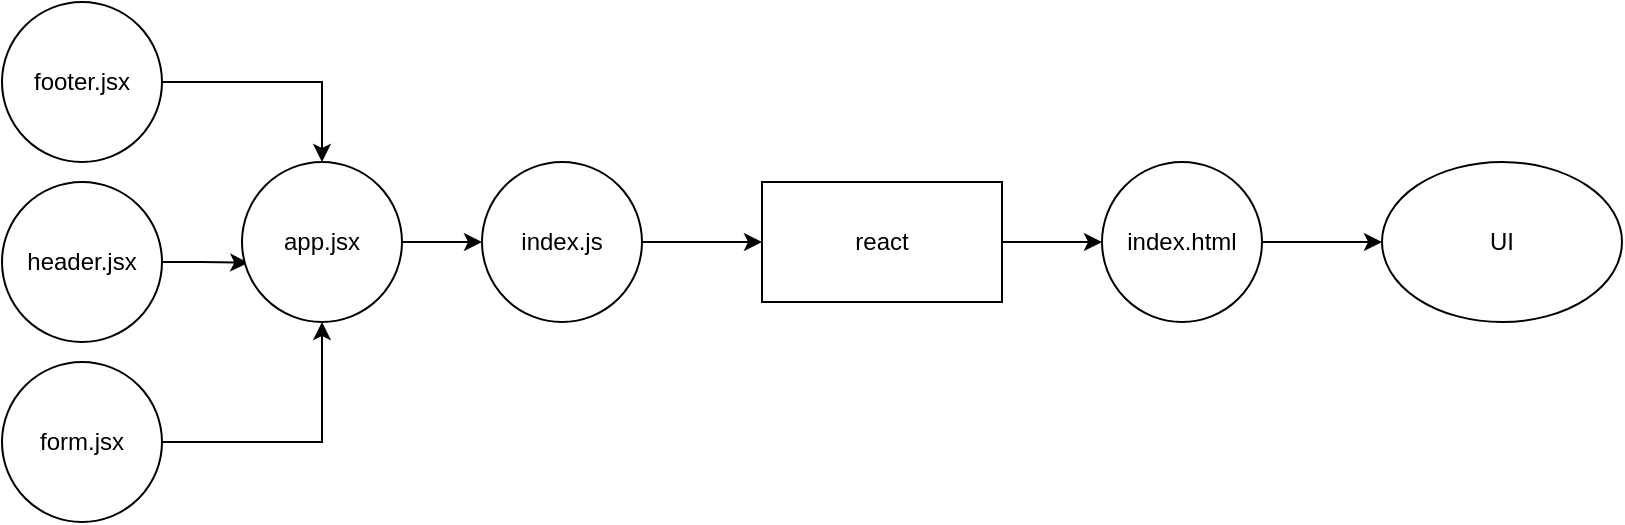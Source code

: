 <mxfile version="14.7.3" type="github">
  <diagram id="k8wRsc56PUF1I85IY5J3" name="Page-1">
    <mxGraphModel dx="1021" dy="529" grid="1" gridSize="10" guides="1" tooltips="1" connect="1" arrows="1" fold="1" page="1" pageScale="1" pageWidth="850" pageHeight="1100" math="0" shadow="0">
      <root>
        <mxCell id="0" />
        <mxCell id="1" parent="0" />
        <mxCell id="o2iJiPSflLgukD1UGcRz-26" style="edgeStyle=orthogonalEdgeStyle;rounded=0;orthogonalLoop=1;jettySize=auto;html=1;exitX=1;exitY=0.5;exitDx=0;exitDy=0;entryX=0;entryY=0.5;entryDx=0;entryDy=0;" edge="1" parent="1" source="o2iJiPSflLgukD1UGcRz-2" target="o2iJiPSflLgukD1UGcRz-24">
          <mxGeometry relative="1" as="geometry" />
        </mxCell>
        <mxCell id="o2iJiPSflLgukD1UGcRz-2" value="react" style="rounded=0;whiteSpace=wrap;html=1;" vertex="1" parent="1">
          <mxGeometry x="390" y="320" width="120" height="60" as="geometry" />
        </mxCell>
        <mxCell id="o2iJiPSflLgukD1UGcRz-6" value="UI" style="ellipse;whiteSpace=wrap;html=1;" vertex="1" parent="1">
          <mxGeometry x="700" y="310" width="120" height="80" as="geometry" />
        </mxCell>
        <mxCell id="o2iJiPSflLgukD1UGcRz-29" style="edgeStyle=orthogonalEdgeStyle;rounded=0;orthogonalLoop=1;jettySize=auto;html=1;entryX=0.5;entryY=0;entryDx=0;entryDy=0;" edge="1" parent="1" source="o2iJiPSflLgukD1UGcRz-13" target="o2iJiPSflLgukD1UGcRz-28">
          <mxGeometry relative="1" as="geometry" />
        </mxCell>
        <mxCell id="o2iJiPSflLgukD1UGcRz-13" value="footer.jsx" style="ellipse;whiteSpace=wrap;html=1;aspect=fixed;" vertex="1" parent="1">
          <mxGeometry x="10" y="230" width="80" height="80" as="geometry" />
        </mxCell>
        <mxCell id="o2iJiPSflLgukD1UGcRz-35" style="edgeStyle=orthogonalEdgeStyle;rounded=0;orthogonalLoop=1;jettySize=auto;html=1;entryX=0.039;entryY=0.63;entryDx=0;entryDy=0;entryPerimeter=0;" edge="1" parent="1" source="o2iJiPSflLgukD1UGcRz-14" target="o2iJiPSflLgukD1UGcRz-28">
          <mxGeometry relative="1" as="geometry" />
        </mxCell>
        <mxCell id="o2iJiPSflLgukD1UGcRz-14" value="header.jsx" style="ellipse;whiteSpace=wrap;html=1;aspect=fixed;" vertex="1" parent="1">
          <mxGeometry x="10" y="320" width="80" height="80" as="geometry" />
        </mxCell>
        <mxCell id="o2iJiPSflLgukD1UGcRz-32" style="edgeStyle=orthogonalEdgeStyle;rounded=0;orthogonalLoop=1;jettySize=auto;html=1;entryX=0.5;entryY=1;entryDx=0;entryDy=0;" edge="1" parent="1" source="o2iJiPSflLgukD1UGcRz-15" target="o2iJiPSflLgukD1UGcRz-28">
          <mxGeometry relative="1" as="geometry">
            <mxPoint x="170" y="400" as="targetPoint" />
          </mxGeometry>
        </mxCell>
        <mxCell id="o2iJiPSflLgukD1UGcRz-15" value="form.jsx" style="ellipse;whiteSpace=wrap;html=1;aspect=fixed;" vertex="1" parent="1">
          <mxGeometry x="10" y="410" width="80" height="80" as="geometry" />
        </mxCell>
        <mxCell id="o2iJiPSflLgukD1UGcRz-25" style="edgeStyle=orthogonalEdgeStyle;rounded=0;orthogonalLoop=1;jettySize=auto;html=1;entryX=0;entryY=0.5;entryDx=0;entryDy=0;" edge="1" parent="1" source="o2iJiPSflLgukD1UGcRz-19" target="o2iJiPSflLgukD1UGcRz-2">
          <mxGeometry relative="1" as="geometry" />
        </mxCell>
        <mxCell id="o2iJiPSflLgukD1UGcRz-19" value="index.js" style="ellipse;whiteSpace=wrap;html=1;aspect=fixed;" vertex="1" parent="1">
          <mxGeometry x="250" y="310" width="80" height="80" as="geometry" />
        </mxCell>
        <mxCell id="o2iJiPSflLgukD1UGcRz-27" style="edgeStyle=orthogonalEdgeStyle;rounded=0;orthogonalLoop=1;jettySize=auto;html=1;entryX=0;entryY=0.5;entryDx=0;entryDy=0;" edge="1" parent="1" source="o2iJiPSflLgukD1UGcRz-24" target="o2iJiPSflLgukD1UGcRz-6">
          <mxGeometry relative="1" as="geometry">
            <mxPoint x="640" y="350" as="targetPoint" />
          </mxGeometry>
        </mxCell>
        <mxCell id="o2iJiPSflLgukD1UGcRz-24" value="index.html" style="ellipse;whiteSpace=wrap;html=1;aspect=fixed;" vertex="1" parent="1">
          <mxGeometry x="560" y="310" width="80" height="80" as="geometry" />
        </mxCell>
        <mxCell id="o2iJiPSflLgukD1UGcRz-33" style="edgeStyle=orthogonalEdgeStyle;rounded=0;orthogonalLoop=1;jettySize=auto;html=1;exitX=1;exitY=0.5;exitDx=0;exitDy=0;entryX=0;entryY=0.5;entryDx=0;entryDy=0;" edge="1" parent="1" source="o2iJiPSflLgukD1UGcRz-28" target="o2iJiPSflLgukD1UGcRz-19">
          <mxGeometry relative="1" as="geometry" />
        </mxCell>
        <mxCell id="o2iJiPSflLgukD1UGcRz-28" value="app.jsx" style="ellipse;whiteSpace=wrap;html=1;aspect=fixed;" vertex="1" parent="1">
          <mxGeometry x="130" y="310" width="80" height="80" as="geometry" />
        </mxCell>
      </root>
    </mxGraphModel>
  </diagram>
</mxfile>
